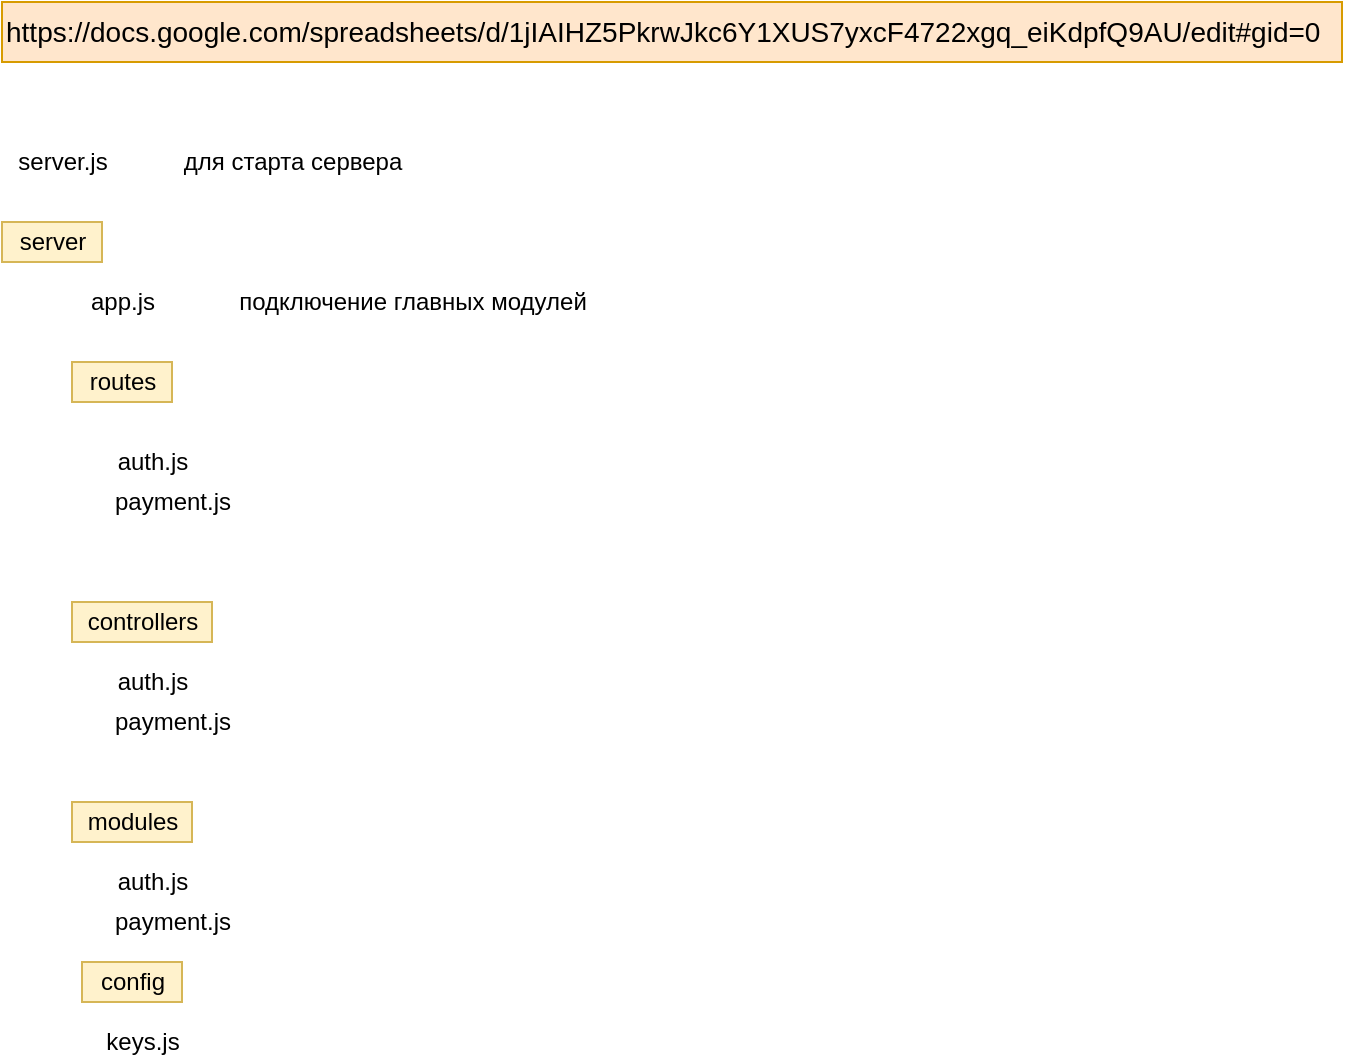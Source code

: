 <mxfile version="13.7.3" type="device" pages="2"><diagram id="C0SLp1-Ot98nmbYjIeOZ" name="create"><mxGraphModel dx="1024" dy="592" grid="1" gridSize="10" guides="1" tooltips="1" connect="1" arrows="1" fold="1" page="1" pageScale="1" pageWidth="827" pageHeight="1169" math="0" shadow="0"><root><mxCell id="0"/><mxCell id="1" parent="0"/><mxCell id="VRIhglhjxDL5vJuJgGG6-1" value="server.js" style="text;html=1;align=center;verticalAlign=middle;resizable=0;points=[];autosize=1;" parent="1" vertex="1"><mxGeometry x="40" y="80" width="60" height="20" as="geometry"/></mxCell><mxCell id="VRIhglhjxDL5vJuJgGG6-2" value="app.js" style="text;html=1;align=center;verticalAlign=middle;resizable=0;points=[];autosize=1;" parent="1" vertex="1"><mxGeometry x="75" y="150" width="50" height="20" as="geometry"/></mxCell><mxCell id="VRIhglhjxDL5vJuJgGG6-4" value="подключение главных модулей" style="text;html=1;align=center;verticalAlign=middle;resizable=0;points=[];autosize=1;" parent="1" vertex="1"><mxGeometry x="150" y="150" width="190" height="20" as="geometry"/></mxCell><mxCell id="VRIhglhjxDL5vJuJgGG6-5" value="controllers" style="text;html=1;align=center;verticalAlign=middle;resizable=0;points=[];autosize=1;fillColor=#fff2cc;strokeColor=#d6b656;" parent="1" vertex="1"><mxGeometry x="75" y="310" width="70" height="20" as="geometry"/></mxCell><mxCell id="VRIhglhjxDL5vJuJgGG6-7" value="modules" style="text;html=1;align=center;verticalAlign=middle;resizable=0;points=[];autosize=1;fillColor=#fff2cc;strokeColor=#d6b656;" parent="1" vertex="1"><mxGeometry x="75" y="410" width="60" height="20" as="geometry"/></mxCell><mxCell id="aK4rLOeJ-7cT740R2Nrm-1" value="для старта сервера" style="text;html=1;align=center;verticalAlign=middle;resizable=0;points=[];autosize=1;" parent="1" vertex="1"><mxGeometry x="120" y="80" width="130" height="20" as="geometry"/></mxCell><mxCell id="eMqWnQJgq6dBFSxuR6-Y-1" value="server" style="text;html=1;align=center;verticalAlign=middle;resizable=0;points=[];autosize=1;fillColor=#fff2cc;strokeColor=#d6b656;" parent="1" vertex="1"><mxGeometry x="40" y="120" width="50" height="20" as="geometry"/></mxCell><mxCell id="eMqWnQJgq6dBFSxuR6-Y-2" value="routes" style="text;html=1;align=center;verticalAlign=middle;resizable=0;points=[];autosize=1;fillColor=#fff2cc;strokeColor=#d6b656;" parent="1" vertex="1"><mxGeometry x="75" y="190" width="50" height="20" as="geometry"/></mxCell><mxCell id="eMqWnQJgq6dBFSxuR6-Y-3" value="auth.js" style="text;html=1;align=center;verticalAlign=middle;resizable=0;points=[];autosize=1;" parent="1" vertex="1"><mxGeometry x="90" y="230" width="50" height="20" as="geometry"/></mxCell><mxCell id="eMqWnQJgq6dBFSxuR6-Y-4" value="auth.js" style="text;html=1;align=center;verticalAlign=middle;resizable=0;points=[];autosize=1;" parent="1" vertex="1"><mxGeometry x="90" y="340" width="50" height="20" as="geometry"/></mxCell><mxCell id="eMqWnQJgq6dBFSxuR6-Y-5" value="payment.js" style="text;html=1;align=center;verticalAlign=middle;resizable=0;points=[];autosize=1;" parent="1" vertex="1"><mxGeometry x="90" y="250" width="70" height="20" as="geometry"/></mxCell><mxCell id="eMqWnQJgq6dBFSxuR6-Y-6" value="payment.js" style="text;html=1;align=center;verticalAlign=middle;resizable=0;points=[];autosize=1;" parent="1" vertex="1"><mxGeometry x="90" y="360" width="70" height="20" as="geometry"/></mxCell><mxCell id="eMqWnQJgq6dBFSxuR6-Y-7" value="https://docs.google.com/spreadsheets/d/1jIAIHZ5PkrwJkc6Y1XUS7yxcF4722xgq_eiKdpfQ9AU/edit#gid=0" style="text;whiteSpace=wrap;html=1;fontSize=14;fillColor=#ffe6cc;strokeColor=#d79b00;" parent="1" vertex="1"><mxGeometry x="40" y="10" width="670" height="30" as="geometry"/></mxCell><mxCell id="eMqWnQJgq6dBFSxuR6-Y-8" value="config" style="text;html=1;align=center;verticalAlign=middle;resizable=0;points=[];autosize=1;fillColor=#fff2cc;strokeColor=#d6b656;" parent="1" vertex="1"><mxGeometry x="80" y="490" width="50" height="20" as="geometry"/></mxCell><mxCell id="eMqWnQJgq6dBFSxuR6-Y-9" value="keys.js" style="text;html=1;align=center;verticalAlign=middle;resizable=0;points=[];autosize=1;" parent="1" vertex="1"><mxGeometry x="85" y="520" width="50" height="20" as="geometry"/></mxCell><mxCell id="eMqWnQJgq6dBFSxuR6-Y-10" value="auth.js" style="text;html=1;align=center;verticalAlign=middle;resizable=0;points=[];autosize=1;" parent="1" vertex="1"><mxGeometry x="90" y="440" width="50" height="20" as="geometry"/></mxCell><mxCell id="eMqWnQJgq6dBFSxuR6-Y-11" value="payment.js" style="text;html=1;align=center;verticalAlign=middle;resizable=0;points=[];autosize=1;" parent="1" vertex="1"><mxGeometry x="90" y="460" width="70" height="20" as="geometry"/></mxCell></root></mxGraphModel></diagram><diagram id="SRSeCFA5zRd84OmyvStG" name="подключение модулей"><mxGraphModel dx="1024" dy="592" grid="1" gridSize="10" guides="1" tooltips="1" connect="1" arrows="1" fold="1" page="1" pageScale="1" pageWidth="827" pageHeight="1169" math="0" shadow="0"><root><mxCell id="e6MqV7iAsVaD3-cWibTJ-0"/><mxCell id="e6MqV7iAsVaD3-cWibTJ-1" parent="e6MqV7iAsVaD3-cWibTJ-0"/><mxCell id="ZinxKiZzDwbGsJbjquQT-0" value="&lt;pre style=&quot;background-color: rgb(43, 43, 43); color: rgb(169, 183, 198); font-family: &amp;quot;jetbrains mono&amp;quot;, monospace; font-size: 14px;&quot;&gt;&lt;span style=&quot;color: rgb(204, 120, 50); font-size: 14px;&quot;&gt;const &lt;/span&gt;&lt;span style=&quot;color: rgb(152, 118, 170); font-weight: bold; font-style: italic; font-size: 14px;&quot;&gt;app &lt;/span&gt;= &lt;span style=&quot;color: rgb(255, 198, 109); font-size: 14px;&quot;&gt;require&lt;/span&gt;(&lt;span style=&quot;color: rgb(106, 135, 89); font-size: 14px;&quot;&gt;'/server/config/app'&lt;/span&gt;)&lt;span style=&quot;color: rgb(204, 120, 50); font-size: 14px;&quot;&gt;;&lt;/span&gt;&lt;/pre&gt;" style="text;whiteSpace=wrap;html=1;fontSize=14;verticalAlign=middle;" parent="e6MqV7iAsVaD3-cWibTJ-1" vertex="1"><mxGeometry x="40" y="310" width="330" height="30" as="geometry"/></mxCell><mxCell id="ZinxKiZzDwbGsJbjquQT-1" value="&lt;pre style=&quot;background-color: rgb(43, 43, 43); color: rgb(169, 183, 198); font-family: &amp;quot;jetbrains mono&amp;quot;, monospace; font-size: 14px;&quot;&gt;&lt;span style=&quot;color: rgb(204, 120, 50); font-size: 14px;&quot;&gt;const &lt;/span&gt;&lt;span style=&quot;color: rgb(152, 118, 170); font-weight: bold; font-style: italic; font-size: 14px;&quot;&gt;express &lt;/span&gt;= &lt;span style=&quot;color: rgb(255, 198, 109); font-size: 14px;&quot;&gt;require&lt;/span&gt;(&lt;span style=&quot;color: rgb(106, 135, 89); font-size: 14px;&quot;&gt;&quot;express&quot;&lt;/span&gt;)&lt;span style=&quot;color: rgb(204, 120, 50); font-size: 14px;&quot;&gt;;&lt;br style=&quot;font-size: 14px;&quot;&gt;&lt;/span&gt;&lt;span style=&quot;color: rgb(204, 120, 50); font-size: 14px;&quot;&gt;const &lt;/span&gt;path = &lt;span style=&quot;color: rgb(255, 198, 109); font-size: 14px;&quot;&gt;require&lt;/span&gt;(&lt;span style=&quot;color: rgb(106, 135, 89); font-size: 14px;&quot;&gt;&quot;path&quot;&lt;/span&gt;)&lt;span style=&quot;color: rgb(204, 120, 50); font-size: 14px;&quot;&gt;;&lt;br style=&quot;font-size: 14px;&quot;&gt;&lt;/span&gt;&lt;span style=&quot;color: rgb(204, 120, 50); font-size: 14px;&quot;&gt;&lt;br style=&quot;font-size: 14px;&quot;&gt;&lt;/span&gt;&lt;span style=&quot;color: rgb(204, 120, 50); font-size: 14px;&quot;&gt;const &lt;/span&gt;&lt;span style=&quot;color: rgb(152, 118, 170); font-weight: bold; font-style: italic; font-size: 14px;&quot;&gt;app &lt;/span&gt;= &lt;span style=&quot;color: rgb(152, 118, 170); font-weight: bold; font-style: italic; font-size: 14px;&quot;&gt;express&lt;/span&gt;()&lt;span style=&quot;color: rgb(204, 120, 50); font-size: 14px;&quot;&gt;;&lt;br style=&quot;font-size: 14px;&quot;&gt;&lt;/span&gt;&lt;span style=&quot;color: rgb(204, 120, 50); font-size: 14px;&quot;&gt;&lt;br style=&quot;font-size: 14px;&quot;&gt;&lt;/span&gt;&lt;span style=&quot;color: rgb(204, 120, 50); font-size: 14px;&quot;&gt;&lt;br style=&quot;font-size: 14px;&quot;&gt;&lt;/span&gt;module.&lt;span style=&quot;color: rgb(152, 118, 170); font-size: 14px;&quot;&gt;exports &lt;/span&gt;= &lt;span style=&quot;color: rgb(152, 118, 170); font-weight: bold; font-style: italic; font-size: 14px;&quot;&gt;app&lt;/span&gt;&lt;span style=&quot;color: rgb(204, 120, 50); font-size: 14px;&quot;&gt;;&lt;/span&gt;&lt;/pre&gt;" style="text;whiteSpace=wrap;html=1;fontSize=14;verticalAlign=middle;" parent="e6MqV7iAsVaD3-cWibTJ-1" vertex="1"><mxGeometry x="40" y="100" width="280" height="130" as="geometry"/></mxCell><mxCell id="ZinxKiZzDwbGsJbjquQT-2" value="подключение функциональности" style="text;html=1;align=center;verticalAlign=middle;resizable=0;points=[];autosize=1;fillColor=#fff2cc;strokeColor=#d6b656;" parent="e6MqV7iAsVaD3-cWibTJ-1" vertex="1"><mxGeometry x="40" y="40" width="200" height="20" as="geometry"/></mxCell><mxCell id="ZinxKiZzDwbGsJbjquQT-3" value="&lt;pre style=&quot;font-size: 14px ; font-style: normal ; font-weight: 400 ; letter-spacing: normal ; text-align: left ; text-indent: 0px ; text-transform: none ; word-spacing: 0px ; font-family: &amp;#34;jetbrains mono&amp;#34; , monospace&quot;&gt;&lt;span style=&quot;font-size: 14px&quot;&gt;/server/config/app.js&lt;/span&gt;&lt;/pre&gt;" style="text;whiteSpace=wrap;html=1;fontSize=14;verticalAlign=middle;" parent="e6MqV7iAsVaD3-cWibTJ-1" vertex="1"><mxGeometry x="40" y="70" width="180" height="30" as="geometry"/></mxCell><mxCell id="ZinxKiZzDwbGsJbjquQT-4" value="&lt;pre style=&quot;font-size: 14px ; font-style: normal ; font-weight: 400 ; letter-spacing: normal ; text-align: left ; text-indent: 0px ; text-transform: none ; word-spacing: 0px ; font-family: &amp;#34;jetbrains mono&amp;#34; , monospace&quot;&gt;server.js&lt;/pre&gt;" style="text;whiteSpace=wrap;html=1;fontSize=14;verticalAlign=middle;" parent="e6MqV7iAsVaD3-cWibTJ-1" vertex="1"><mxGeometry x="40" y="270" width="180" height="30" as="geometry"/></mxCell></root></mxGraphModel></diagram></mxfile>